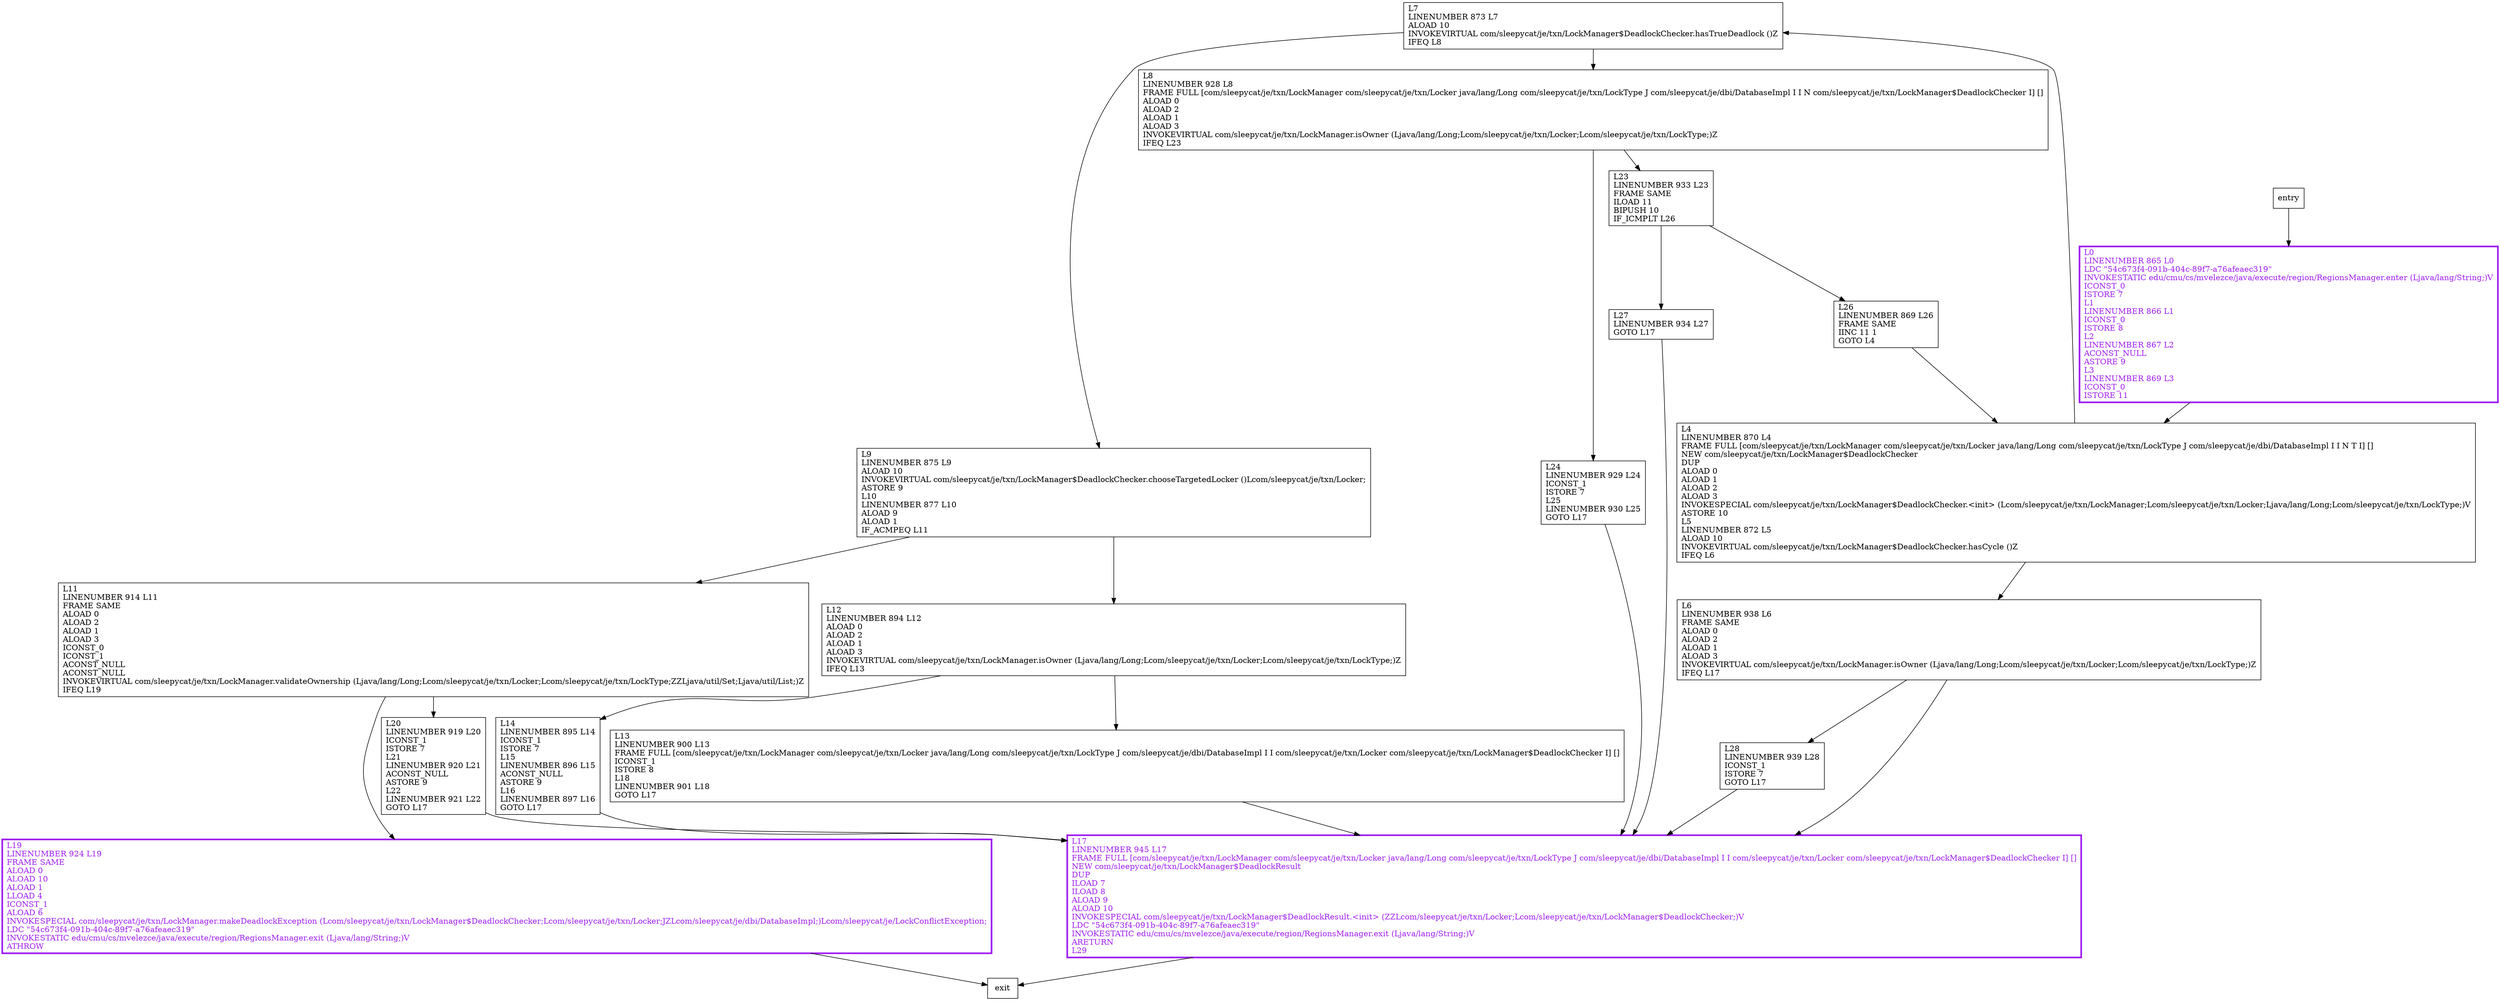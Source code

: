 digraph checkAndHandleDeadlock {
node [shape=record];
1637744053 [label="L20\lLINENUMBER 919 L20\lICONST_1\lISTORE 7\lL21\lLINENUMBER 920 L21\lACONST_NULL\lASTORE 9\lL22\lLINENUMBER 921 L22\lGOTO L17\l"];
347998986 [label="L24\lLINENUMBER 929 L24\lICONST_1\lISTORE 7\lL25\lLINENUMBER 930 L25\lGOTO L17\l"];
2109484713 [label="L23\lLINENUMBER 933 L23\lFRAME SAME\lILOAD 11\lBIPUSH 10\lIF_ICMPLT L26\l"];
1215622877 [label="L7\lLINENUMBER 873 L7\lALOAD 10\lINVOKEVIRTUAL com/sleepycat/je/txn/LockManager$DeadlockChecker.hasTrueDeadlock ()Z\lIFEQ L8\l"];
868131310 [label="L4\lLINENUMBER 870 L4\lFRAME FULL [com/sleepycat/je/txn/LockManager com/sleepycat/je/txn/Locker java/lang/Long com/sleepycat/je/txn/LockType J com/sleepycat/je/dbi/DatabaseImpl I I N T I] []\lNEW com/sleepycat/je/txn/LockManager$DeadlockChecker\lDUP\lALOAD 0\lALOAD 1\lALOAD 2\lALOAD 3\lINVOKESPECIAL com/sleepycat/je/txn/LockManager$DeadlockChecker.\<init\> (Lcom/sleepycat/je/txn/LockManager;Lcom/sleepycat/je/txn/Locker;Ljava/lang/Long;Lcom/sleepycat/je/txn/LockType;)V\lASTORE 10\lL5\lLINENUMBER 872 L5\lALOAD 10\lINVOKEVIRTUAL com/sleepycat/je/txn/LockManager$DeadlockChecker.hasCycle ()Z\lIFEQ L6\l"];
1547360763 [label="L8\lLINENUMBER 928 L8\lFRAME FULL [com/sleepycat/je/txn/LockManager com/sleepycat/je/txn/Locker java/lang/Long com/sleepycat/je/txn/LockType J com/sleepycat/je/dbi/DatabaseImpl I I N com/sleepycat/je/txn/LockManager$DeadlockChecker I] []\lALOAD 0\lALOAD 2\lALOAD 1\lALOAD 3\lINVOKEVIRTUAL com/sleepycat/je/txn/LockManager.isOwner (Ljava/lang/Long;Lcom/sleepycat/je/txn/Locker;Lcom/sleepycat/je/txn/LockType;)Z\lIFEQ L23\l"];
245163268 [label="L14\lLINENUMBER 895 L14\lICONST_1\lISTORE 7\lL15\lLINENUMBER 896 L15\lACONST_NULL\lASTORE 9\lL16\lLINENUMBER 897 L16\lGOTO L17\l"];
2031852973 [label="L0\lLINENUMBER 865 L0\lLDC \"54c673f4-091b-404c-89f7-a76afeaec319\"\lINVOKESTATIC edu/cmu/cs/mvelezce/java/execute/region/RegionsManager.enter (Ljava/lang/String;)V\lICONST_0\lISTORE 7\lL1\lLINENUMBER 866 L1\lICONST_0\lISTORE 8\lL2\lLINENUMBER 867 L2\lACONST_NULL\lASTORE 9\lL3\lLINENUMBER 869 L3\lICONST_0\lISTORE 11\l"];
1067367974 [label="L6\lLINENUMBER 938 L6\lFRAME SAME\lALOAD 0\lALOAD 2\lALOAD 1\lALOAD 3\lINVOKEVIRTUAL com/sleepycat/je/txn/LockManager.isOwner (Ljava/lang/Long;Lcom/sleepycat/je/txn/Locker;Lcom/sleepycat/je/txn/LockType;)Z\lIFEQ L17\l"];
861394599 [label="L12\lLINENUMBER 894 L12\lALOAD 0\lALOAD 2\lALOAD 1\lALOAD 3\lINVOKEVIRTUAL com/sleepycat/je/txn/LockManager.isOwner (Ljava/lang/Long;Lcom/sleepycat/je/txn/Locker;Lcom/sleepycat/je/txn/LockType;)Z\lIFEQ L13\l"];
453923545 [label="L28\lLINENUMBER 939 L28\lICONST_1\lISTORE 7\lGOTO L17\l"];
2131550313 [label="L26\lLINENUMBER 869 L26\lFRAME SAME\lIINC 11 1\lGOTO L4\l"];
2037526885 [label="L11\lLINENUMBER 914 L11\lFRAME SAME\lALOAD 0\lALOAD 2\lALOAD 1\lALOAD 3\lICONST_0\lICONST_1\lACONST_NULL\lACONST_NULL\lINVOKEVIRTUAL com/sleepycat/je/txn/LockManager.validateOwnership (Ljava/lang/Long;Lcom/sleepycat/je/txn/Locker;Lcom/sleepycat/je/txn/LockType;ZZLjava/util/Set;Ljava/util/List;)Z\lIFEQ L19\l"];
81985581 [label="L13\lLINENUMBER 900 L13\lFRAME FULL [com/sleepycat/je/txn/LockManager com/sleepycat/je/txn/Locker java/lang/Long com/sleepycat/je/txn/LockType J com/sleepycat/je/dbi/DatabaseImpl I I com/sleepycat/je/txn/Locker com/sleepycat/je/txn/LockManager$DeadlockChecker I] []\lICONST_1\lISTORE 8\lL18\lLINENUMBER 901 L18\lGOTO L17\l"];
160173304 [label="L17\lLINENUMBER 945 L17\lFRAME FULL [com/sleepycat/je/txn/LockManager com/sleepycat/je/txn/Locker java/lang/Long com/sleepycat/je/txn/LockType J com/sleepycat/je/dbi/DatabaseImpl I I com/sleepycat/je/txn/Locker com/sleepycat/je/txn/LockManager$DeadlockChecker I] []\lNEW com/sleepycat/je/txn/LockManager$DeadlockResult\lDUP\lILOAD 7\lILOAD 8\lALOAD 9\lALOAD 10\lINVOKESPECIAL com/sleepycat/je/txn/LockManager$DeadlockResult.\<init\> (ZZLcom/sleepycat/je/txn/Locker;Lcom/sleepycat/je/txn/LockManager$DeadlockChecker;)V\lLDC \"54c673f4-091b-404c-89f7-a76afeaec319\"\lINVOKESTATIC edu/cmu/cs/mvelezce/java/execute/region/RegionsManager.exit (Ljava/lang/String;)V\lARETURN\lL29\l"];
1933710590 [label="L27\lLINENUMBER 934 L27\lGOTO L17\l"];
138444871 [label="L19\lLINENUMBER 924 L19\lFRAME SAME\lALOAD 0\lALOAD 10\lALOAD 1\lLLOAD 4\lICONST_1\lALOAD 6\lINVOKESPECIAL com/sleepycat/je/txn/LockManager.makeDeadlockException (Lcom/sleepycat/je/txn/LockManager$DeadlockChecker;Lcom/sleepycat/je/txn/Locker;JZLcom/sleepycat/je/dbi/DatabaseImpl;)Lcom/sleepycat/je/LockConflictException;\lLDC \"54c673f4-091b-404c-89f7-a76afeaec319\"\lINVOKESTATIC edu/cmu/cs/mvelezce/java/execute/region/RegionsManager.exit (Ljava/lang/String;)V\lATHROW\l"];
441297549 [label="L9\lLINENUMBER 875 L9\lALOAD 10\lINVOKEVIRTUAL com/sleepycat/je/txn/LockManager$DeadlockChecker.chooseTargetedLocker ()Lcom/sleepycat/je/txn/Locker;\lASTORE 9\lL10\lLINENUMBER 877 L10\lALOAD 9\lALOAD 1\lIF_ACMPEQ L11\l"];
entry;
exit;
1637744053 -> 160173304
347998986 -> 160173304
2109484713 -> 2131550313
2109484713 -> 1933710590
1215622877 -> 1547360763
1215622877 -> 441297549
868131310 -> 1067367974
868131310 -> 1215622877
1547360763 -> 347998986
1547360763 -> 2109484713
245163268 -> 160173304
2031852973 -> 868131310
entry -> 2031852973
1067367974 -> 453923545
1067367974 -> 160173304
861394599 -> 81985581
861394599 -> 245163268
453923545 -> 160173304
2131550313 -> 868131310
2037526885 -> 1637744053
2037526885 -> 138444871
81985581 -> 160173304
160173304 -> exit
1933710590 -> 160173304
138444871 -> exit
441297549 -> 861394599
441297549 -> 2037526885
2031852973[fontcolor="purple", penwidth=3, color="purple"];
160173304[fontcolor="purple", penwidth=3, color="purple"];
138444871[fontcolor="purple", penwidth=3, color="purple"];
}
